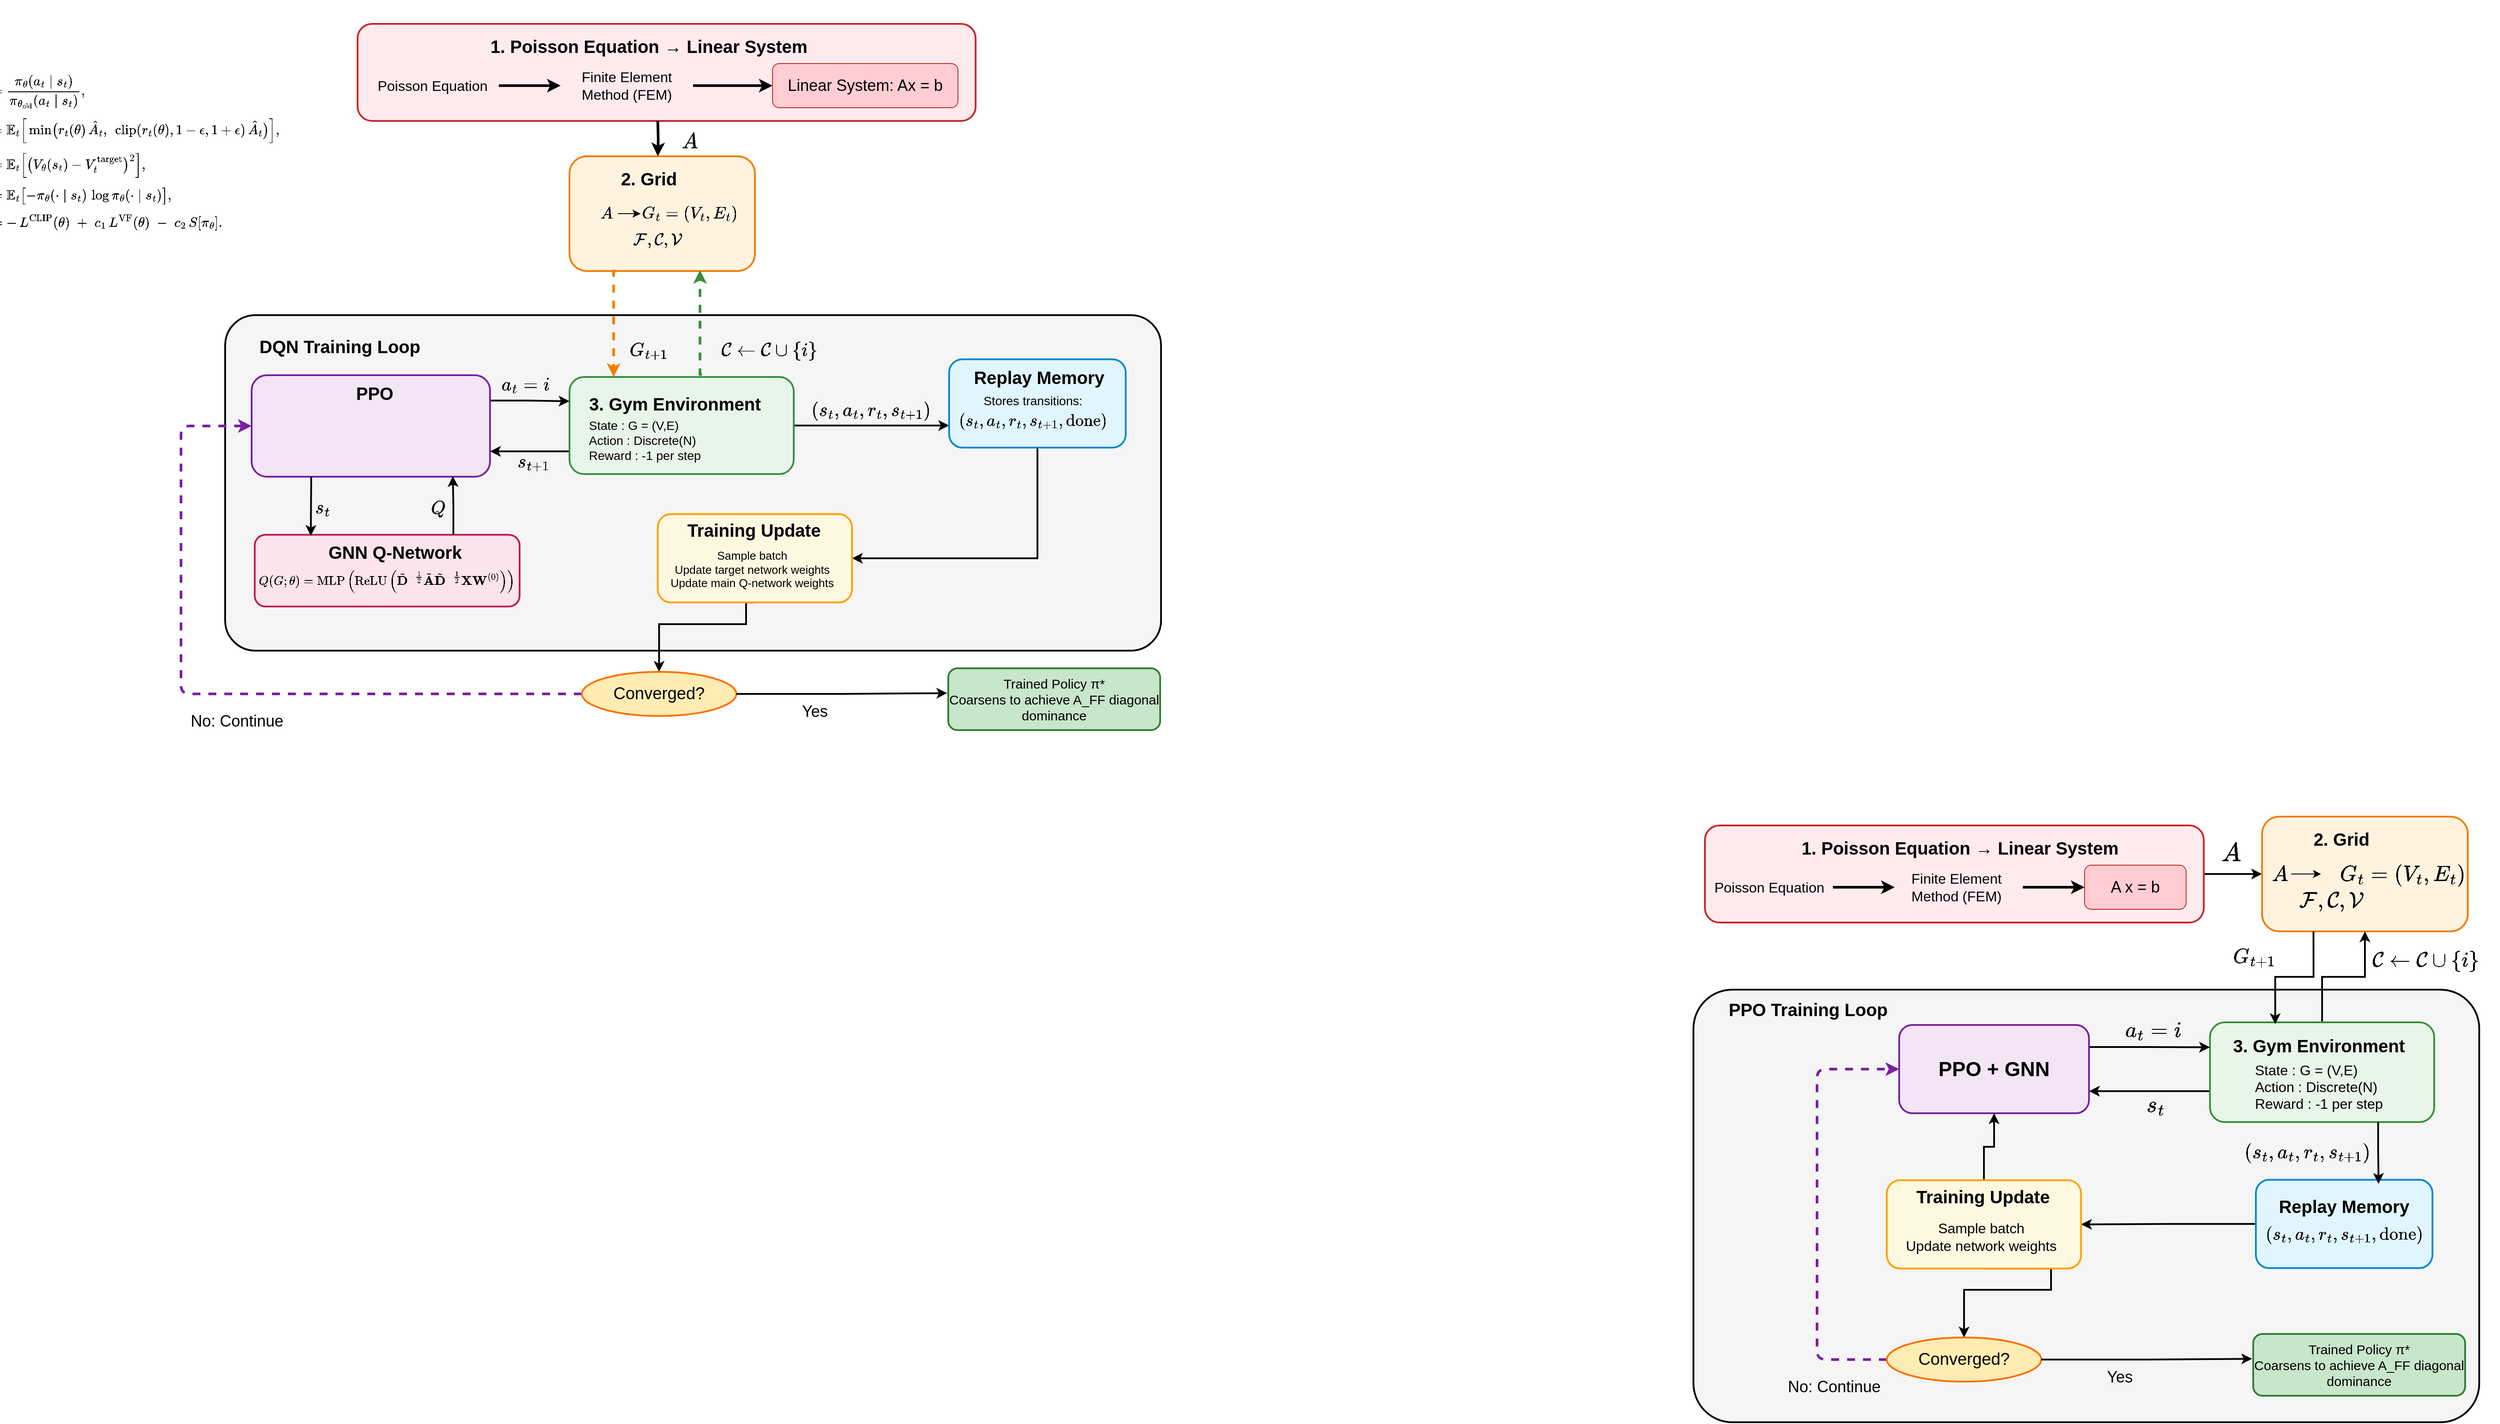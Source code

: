 <mxfile version="28.0.6">
  <diagram name="DQN Training Pipeline" id="cIPJ17noC-63OSlOP32A">
    <mxGraphModel dx="2844" dy="1134" grid="1" gridSize="10" guides="1" tooltips="1" connect="1" arrows="1" fold="1" page="1" pageScale="1" pageWidth="850" pageHeight="1100" math="1" shadow="0">
      <root>
        <mxCell id="0" />
        <mxCell id="1" parent="0" />
        <mxCell id="a1y6z1xsHB1Ryk2dD1gB-2" value="" style="rounded=1;whiteSpace=wrap;html=1;fillColor=#ffebee;strokeColor=#c62828;strokeWidth=2;" parent="1" vertex="1">
          <mxGeometry x="160" y="70" width="700" height="110" as="geometry" />
        </mxCell>
        <mxCell id="a1y6z1xsHB1Ryk2dD1gB-3" value="1. Poisson Equation → Linear System" style="text;html=1;strokeColor=none;fillColor=none;align=center;verticalAlign=middle;whiteSpace=wrap;rounded=0;fontSize=20;fontStyle=1" parent="1" vertex="1">
          <mxGeometry x="290" y="80" width="400" height="30" as="geometry" />
        </mxCell>
        <mxCell id="a1y6z1xsHB1Ryk2dD1gB-4" value="Poisson Equation" style="text;html=1;strokeColor=none;fillColor=none;align=center;verticalAlign=middle;whiteSpace=wrap;rounded=0;fontSize=16;" parent="1" vertex="1">
          <mxGeometry x="170" y="110" width="150" height="60" as="geometry" />
        </mxCell>
        <mxCell id="KDZemfigxlycDHmn7WBv-3" value="" style="edgeStyle=orthogonalEdgeStyle;rounded=0;orthogonalLoop=1;jettySize=auto;html=1;strokeWidth=3;" parent="1" source="a1y6z1xsHB1Ryk2dD1gB-5" target="a1y6z1xsHB1Ryk2dD1gB-7" edge="1">
          <mxGeometry relative="1" as="geometry" />
        </mxCell>
        <mxCell id="a1y6z1xsHB1Ryk2dD1gB-5" value="Finite Element&lt;br&gt;Method (FEM)" style="text;html=1;strokeColor=none;fillColor=none;align=center;verticalAlign=middle;whiteSpace=wrap;rounded=0;fontSize=16;" parent="1" vertex="1">
          <mxGeometry x="390" y="120" width="150" height="40" as="geometry" />
        </mxCell>
        <mxCell id="a1y6z1xsHB1Ryk2dD1gB-6" style="edgeStyle=orthogonalEdgeStyle;rounded=0;orthogonalLoop=1;jettySize=auto;html=1;strokeWidth=3;endArrow=classic;endFill=1;" parent="1" edge="1">
          <mxGeometry relative="1" as="geometry">
            <mxPoint x="320" y="140" as="sourcePoint" />
            <mxPoint x="390" y="140" as="targetPoint" />
          </mxGeometry>
        </mxCell>
        <mxCell id="a1y6z1xsHB1Ryk2dD1gB-7" value="Linear System: Ax = b" style="rounded=1;whiteSpace=wrap;html=1;fillColor=#ffcdd2;strokeColor=#c62828;fontSize=18;" parent="1" vertex="1">
          <mxGeometry x="630" y="115" width="210" height="50" as="geometry" />
        </mxCell>
        <mxCell id="a1y6z1xsHB1Ryk2dD1gB-8" value="" style="rounded=1;whiteSpace=wrap;html=1;fillColor=#fff3e0;strokeColor=#f57c00;strokeWidth=2;" parent="1" vertex="1">
          <mxGeometry x="400" y="220" width="210" height="130" as="geometry" />
        </mxCell>
        <mxCell id="a1y6z1xsHB1Ryk2dD1gB-9" value="2. Grid" style="text;html=1;strokeColor=none;fillColor=none;align=center;verticalAlign=middle;whiteSpace=wrap;rounded=0;fontSize=20;fontStyle=1" parent="1" vertex="1">
          <mxGeometry x="415" y="230" width="150" height="30" as="geometry" />
        </mxCell>
        <mxCell id="a1y6z1xsHB1Ryk2dD1gB-11" style="edgeStyle=orthogonalEdgeStyle;rounded=0;orthogonalLoop=1;jettySize=auto;html=1;strokeWidth=3;endArrow=classic;endFill=1;" parent="1" edge="1">
          <mxGeometry relative="1" as="geometry">
            <mxPoint x="500" y="180" as="sourcePoint" />
            <mxPoint x="500" y="220" as="targetPoint" />
          </mxGeometry>
        </mxCell>
        <mxCell id="a1y6z1xsHB1Ryk2dD1gB-12" value="$$A$$" style="text;html=1;strokeColor=none;fillColor=none;align=center;verticalAlign=middle;whiteSpace=wrap;rounded=0;fontSize=21;" parent="1" vertex="1">
          <mxGeometry x="511" y="193" width="50" height="20" as="geometry" />
        </mxCell>
        <mxCell id="a1y6z1xsHB1Ryk2dD1gB-13" value="" style="rounded=1;whiteSpace=wrap;html=1;fillColor=#f5f5f5;strokeColor=default;strokeWidth=2;arcSize=9;fontColor=#333333;fillStyle=auto;" parent="1" vertex="1">
          <mxGeometry x="10" y="400" width="1060" height="380" as="geometry" />
        </mxCell>
        <mxCell id="a1y6z1xsHB1Ryk2dD1gB-14" value="DQN Training Loop" style="text;html=1;align=center;verticalAlign=middle;whiteSpace=wrap;rounded=0;fontSize=20;fontStyle=1" parent="1" vertex="1">
          <mxGeometry x="30" y="420" width="220" height="30" as="geometry" />
        </mxCell>
        <mxCell id="KDZemfigxlycDHmn7WBv-19" style="edgeStyle=orthogonalEdgeStyle;rounded=0;orthogonalLoop=1;jettySize=auto;html=1;exitX=1;exitY=0.5;exitDx=0;exitDy=0;entryX=0;entryY=0.75;entryDx=0;entryDy=0;curved=0;strokeWidth=2;fillColor=#60a917;strokeColor=#000000;fontColor=default;" parent="1" source="a1y6z1xsHB1Ryk2dD1gB-15" target="a1y6z1xsHB1Ryk2dD1gB-24" edge="1">
          <mxGeometry relative="1" as="geometry" />
        </mxCell>
        <mxCell id="0WD2NH_bVvcCapfqEFzb-4" style="edgeStyle=orthogonalEdgeStyle;rounded=0;orthogonalLoop=1;jettySize=auto;html=1;exitX=0;exitY=0.75;exitDx=0;exitDy=0;entryX=1;entryY=0.75;entryDx=0;entryDy=0;strokeWidth=2;" parent="1" source="a1y6z1xsHB1Ryk2dD1gB-15" target="a1y6z1xsHB1Ryk2dD1gB-18" edge="1">
          <mxGeometry relative="1" as="geometry">
            <Array as="points">
              <mxPoint x="400" y="554" />
            </Array>
          </mxGeometry>
        </mxCell>
        <mxCell id="a1y6z1xsHB1Ryk2dD1gB-15" value="" style="rounded=1;whiteSpace=wrap;html=1;fillColor=#e8f5e9;strokeColor=#388e3c;strokeWidth=2;" parent="1" vertex="1">
          <mxGeometry x="400" y="470" width="254" height="110" as="geometry" />
        </mxCell>
        <mxCell id="a1y6z1xsHB1Ryk2dD1gB-16" value="3. Gym Environment" style="text;html=1;strokeColor=none;fillColor=none;align=center;verticalAlign=middle;whiteSpace=wrap;rounded=0;fontSize=20;fontStyle=1" parent="1" vertex="1">
          <mxGeometry x="406.5" y="485" width="225" height="30" as="geometry" />
        </mxCell>
        <mxCell id="0WD2NH_bVvcCapfqEFzb-2" style="edgeStyle=orthogonalEdgeStyle;rounded=0;orthogonalLoop=1;jettySize=auto;html=1;exitX=1;exitY=0.25;exitDx=0;exitDy=0;entryX=0;entryY=0.25;entryDx=0;entryDy=0;strokeWidth=2;" parent="1" source="a1y6z1xsHB1Ryk2dD1gB-18" target="a1y6z1xsHB1Ryk2dD1gB-15" edge="1">
          <mxGeometry relative="1" as="geometry" />
        </mxCell>
        <mxCell id="a1y6z1xsHB1Ryk2dD1gB-18" value="" style="rounded=1;whiteSpace=wrap;html=1;fillColor=#f3e5f5;strokeColor=#7b1fa2;strokeWidth=2;" parent="1" vertex="1">
          <mxGeometry x="40" y="468" width="270" height="115" as="geometry" />
        </mxCell>
        <mxCell id="a1y6z1xsHB1Ryk2dD1gB-19" value="PPO " style="text;html=1;strokeColor=none;fillColor=none;align=center;verticalAlign=middle;whiteSpace=wrap;rounded=0;fontSize=20;fontStyle=1" parent="1" vertex="1">
          <mxGeometry x="119" y="478" width="121" height="20" as="geometry" />
        </mxCell>
        <mxCell id="a1y6z1xsHB1Ryk2dD1gB-20" value="$$\begin{align}&lt;br&gt;r_t(\theta) &amp;amp;= \frac{\pi_\theta(a_t \mid s_t)}{\pi_{\theta_\text{old}}(a_t \mid s_t)}, \\[1ex]&lt;br&gt;L^{\rm CLIP}(\theta) &lt;br&gt;&amp;amp;= \mathbb{E}_t\Big[ &lt;br&gt;&amp;nbsp; \min\bigl(r_t(\theta)\,\hat A_t,\ &lt;br&gt;&amp;nbsp;&amp;nbsp;&amp;nbsp;&amp;nbsp;&amp;nbsp;&amp;nbsp;&amp;nbsp;&amp;nbsp; \operatorname{clip}(r_t(\theta),1-\epsilon,1+\epsilon)\,\hat A_t \bigr)&lt;br&gt;\Big], \\[1ex]&lt;br&gt;L^{\rm VF}(\theta) &lt;br&gt;&amp;amp;= \mathbb{E}_t\Big[ \bigl(V_\theta(s_t) - V_t^{\rm target}\bigr)^2 \Big], \\[1ex]&lt;br&gt;S[\pi_\theta] &lt;br&gt;&amp;amp;= \mathbb{E}_t\bigl[-\pi_\theta(\cdot\mid s_t)\,\log \pi_\theta(\cdot\mid s_t)\bigr], \\[1ex]&lt;br&gt;L(\theta) &lt;br&gt;&amp;amp;= -\,L^{\rm CLIP}(\theta) \;+\; c_1\,L^{\rm VF}(\theta) \;-\; c_2\,S[\pi_\theta].&lt;br&gt;\end{align}&lt;br&gt;$$" style="text;html=1;strokeColor=none;fillColor=none;align=center;verticalAlign=middle;whiteSpace=wrap;rounded=0;fontSize=13;" parent="1" vertex="1">
          <mxGeometry x="-245" y="180" width="245" height="70" as="geometry" />
        </mxCell>
        <mxCell id="a1y6z1xsHB1Ryk2dD1gB-21" value="" style="rounded=1;whiteSpace=wrap;html=1;fillColor=#fce4ec;strokeColor=#c2185b;strokeWidth=2;" parent="1" vertex="1">
          <mxGeometry x="43.5" y="648.75" width="300" height="81.25" as="geometry" />
        </mxCell>
        <mxCell id="a1y6z1xsHB1Ryk2dD1gB-22" value="GNN Q-Network" style="text;html=1;strokeColor=none;fillColor=none;align=center;verticalAlign=middle;whiteSpace=wrap;rounded=0;fontSize=20;fontStyle=1" parent="1" vertex="1">
          <mxGeometry x="120" y="658" width="165" height="20" as="geometry" />
        </mxCell>
        <mxCell id="0WD2NH_bVvcCapfqEFzb-11" style="edgeStyle=orthogonalEdgeStyle;rounded=0;orthogonalLoop=1;jettySize=auto;html=1;exitX=0.5;exitY=1;exitDx=0;exitDy=0;entryX=1;entryY=0.5;entryDx=0;entryDy=0;strokeWidth=2;" parent="1" source="a1y6z1xsHB1Ryk2dD1gB-24" target="a1y6z1xsHB1Ryk2dD1gB-27" edge="1">
          <mxGeometry relative="1" as="geometry" />
        </mxCell>
        <mxCell id="a1y6z1xsHB1Ryk2dD1gB-24" value="" style="rounded=1;whiteSpace=wrap;html=1;fillColor=#e1f5fe;strokeColor=#0288d1;strokeWidth=2;" parent="1" vertex="1">
          <mxGeometry x="830" y="450" width="200" height="100" as="geometry" />
        </mxCell>
        <mxCell id="a1y6z1xsHB1Ryk2dD1gB-25" value="Replay Memory" style="text;html=1;strokeColor=none;fillColor=none;align=center;verticalAlign=middle;whiteSpace=wrap;rounded=0;fontSize=20;fontStyle=1" parent="1" vertex="1">
          <mxGeometry x="852" y="460" width="160" height="20" as="geometry" />
        </mxCell>
        <mxCell id="a1y6z1xsHB1Ryk2dD1gB-26" value="Stores transitions:" style="text;html=1;strokeColor=none;fillColor=none;align=center;verticalAlign=middle;whiteSpace=wrap;rounded=0;fontSize=14;" parent="1" vertex="1">
          <mxGeometry x="850" y="483" width="150" height="27" as="geometry" />
        </mxCell>
        <mxCell id="0WD2NH_bVvcCapfqEFzb-12" style="edgeStyle=orthogonalEdgeStyle;rounded=0;orthogonalLoop=1;jettySize=auto;html=1;exitX=0.5;exitY=1;exitDx=0;exitDy=0;entryX=0.5;entryY=0;entryDx=0;entryDy=0;strokeWidth=2;" parent="1" source="a1y6z1xsHB1Ryk2dD1gB-27" target="a1y6z1xsHB1Ryk2dD1gB-36" edge="1">
          <mxGeometry relative="1" as="geometry">
            <Array as="points">
              <mxPoint x="600" y="725" />
              <mxPoint x="600" y="750" />
              <mxPoint x="502" y="750" />
            </Array>
          </mxGeometry>
        </mxCell>
        <mxCell id="a1y6z1xsHB1Ryk2dD1gB-27" value="" style="rounded=1;whiteSpace=wrap;html=1;fillColor=#fff8e1;strokeColor=#ffa000;strokeWidth=2;" parent="1" vertex="1">
          <mxGeometry x="500" y="625.38" width="220" height="100" as="geometry" />
        </mxCell>
        <mxCell id="a1y6z1xsHB1Ryk2dD1gB-28" value="Training Update" style="text;html=1;strokeColor=none;fillColor=none;align=center;verticalAlign=middle;whiteSpace=wrap;rounded=0;fontSize=20;fontStyle=1" parent="1" vertex="1">
          <mxGeometry x="529" y="633.38" width="160" height="20" as="geometry" />
        </mxCell>
        <mxCell id="a1y6z1xsHB1Ryk2dD1gB-29" value="&lt;div&gt;Sample batch&lt;/div&gt;&lt;div&gt;Update target network weights&lt;/div&gt;&lt;div&gt;Update main Q-network weights&lt;br&gt;&lt;/div&gt;" style="text;html=1;strokeColor=none;fillColor=none;align=center;verticalAlign=middle;whiteSpace=wrap;rounded=0;fontSize=13;" parent="1" vertex="1">
          <mxGeometry x="512" y="660.38" width="190" height="55" as="geometry" />
        </mxCell>
        <mxCell id="a1y6z1xsHB1Ryk2dD1gB-37" value="Trained Policy π*&lt;br&gt;Coarsens to achieve A_FF diagonal dominance" style="rounded=1;whiteSpace=wrap;html=1;fillColor=#c8e6c9;strokeColor=#2e7d32;strokeWidth=2;fontSize=15;" parent="1" vertex="1">
          <mxGeometry x="829" y="800" width="240" height="70" as="geometry" />
        </mxCell>
        <mxCell id="a1y6z1xsHB1Ryk2dD1gB-46" value="$$a_t = i$$" style="text;html=1;strokeColor=none;fillColor=none;align=center;verticalAlign=middle;whiteSpace=wrap;rounded=0;fontSize=18;fontStyle=1" parent="1" vertex="1">
          <mxGeometry x="320" y="470" width="60" height="20" as="geometry" />
        </mxCell>
        <mxCell id="a1y6z1xsHB1Ryk2dD1gB-47" style="edgeStyle=orthogonalEdgeStyle;rounded=0;orthogonalLoop=1;jettySize=auto;html=1;strokeWidth=3;endArrow=classic;endFill=1;strokeColor=#388E3C;curved=0;fillColor=#60a917;entryX=0.704;entryY=1.015;entryDx=0;entryDy=0;entryPerimeter=0;dashed=1;" parent="1" edge="1">
          <mxGeometry relative="1" as="geometry">
            <mxPoint x="550" y="467" as="sourcePoint" />
            <mxPoint x="547.84" y="348.95" as="targetPoint" />
            <Array as="points">
              <mxPoint x="548" y="467" />
            </Array>
          </mxGeometry>
        </mxCell>
        <mxCell id="a1y6z1xsHB1Ryk2dD1gB-48" value="$$\mathcal{C} \leftarrow \mathcal{C} \cup \{i\}&lt;br&gt;&amp;nbsp;$$" style="text;html=1;strokeColor=none;fillColor=none;align=center;verticalAlign=middle;whiteSpace=wrap;rounded=0;fontSize=18;fontStyle=1" parent="1" vertex="1">
          <mxGeometry x="574" y="425" width="105" height="30" as="geometry" />
        </mxCell>
        <mxCell id="a1y6z1xsHB1Ryk2dD1gB-49" style="edgeStyle=orthogonalEdgeStyle;rounded=0;orthogonalLoop=1;jettySize=auto;html=1;strokeWidth=3;endArrow=classic;endFill=1;strokeColor=#f57c00;exitX=0.25;exitY=1;exitDx=0;exitDy=0;curved=0;dashed=1;" parent="1" source="a1y6z1xsHB1Ryk2dD1gB-8" edge="1">
          <mxGeometry relative="1" as="geometry">
            <mxPoint x="450" y="360" as="sourcePoint" />
            <mxPoint x="450" y="470" as="targetPoint" />
            <Array as="points">
              <mxPoint x="450" y="350" />
              <mxPoint x="450" y="470" />
            </Array>
          </mxGeometry>
        </mxCell>
        <mxCell id="a1y6z1xsHB1Ryk2dD1gB-50" value="$$G_{t+1}$$" style="text;html=1;strokeColor=none;fillColor=none;align=center;verticalAlign=middle;whiteSpace=wrap;rounded=0;fontSize=18;fontStyle=1" parent="1" vertex="1">
          <mxGeometry x="460.5" y="420" width="56.5" height="40" as="geometry" />
        </mxCell>
        <mxCell id="a1y6z1xsHB1Ryk2dD1gB-52" value="$$(s_t,a_t,r_t,s_{t+1})$$" style="text;html=1;strokeColor=none;fillColor=none;align=center;verticalAlign=middle;whiteSpace=wrap;rounded=0;fontSize=18;" parent="1" vertex="1">
          <mxGeometry x="689" y="498" width="105" height="20" as="geometry" />
        </mxCell>
        <mxCell id="a1y6z1xsHB1Ryk2dD1gB-59" value="No: Continue" style="text;html=1;strokeColor=none;fillColor=none;align=left;verticalAlign=middle;whiteSpace=wrap;rounded=0;fontSize=18;" parent="1" vertex="1">
          <mxGeometry x="-31" y="850" width="120" height="20" as="geometry" />
        </mxCell>
        <mxCell id="a1y6z1xsHB1Ryk2dD1gB-61" value="Yes" style="text;html=1;strokeColor=none;fillColor=none;align=center;verticalAlign=middle;whiteSpace=wrap;rounded=0;fontSize=18;" parent="1" vertex="1">
          <mxGeometry x="663" y="839" width="30" height="20" as="geometry" />
        </mxCell>
        <mxCell id="0WD2NH_bVvcCapfqEFzb-9" style="edgeStyle=orthogonalEdgeStyle;rounded=1;orthogonalLoop=1;jettySize=auto;html=1;exitX=0;exitY=0.5;exitDx=0;exitDy=0;entryX=0;entryY=0.5;entryDx=0;entryDy=0;curved=0;strokeColor=#7B1FA2;strokeWidth=3;dashed=1;" parent="1" source="a1y6z1xsHB1Ryk2dD1gB-36" target="a1y6z1xsHB1Ryk2dD1gB-18" edge="1">
          <mxGeometry relative="1" as="geometry">
            <Array as="points">
              <mxPoint x="-40" y="829" />
              <mxPoint x="-40" y="526" />
            </Array>
          </mxGeometry>
        </mxCell>
        <mxCell id="a1y6z1xsHB1Ryk2dD1gB-36" value="Converged?" style="ellipse;whiteSpace=wrap;html=1;fillColor=#ffecb3;strokeColor=#ff6f00;strokeWidth=2;fontSize=19;" parent="1" vertex="1">
          <mxGeometry x="414" y="804" width="175" height="50" as="geometry" />
        </mxCell>
        <mxCell id="KDZemfigxlycDHmn7WBv-7" value="&lt;div&gt;State : G = (V,E)&lt;/div&gt;&lt;div&gt;Action : Discrete(N)&lt;/div&gt;&lt;div&gt;Reward : -1 per step&lt;br&gt;&lt;/div&gt;" style="text;html=1;strokeColor=none;fillColor=none;align=left;verticalAlign=middle;whiteSpace=wrap;rounded=0;fontSize=14;" parent="1" vertex="1">
          <mxGeometry x="420" y="520" width="227.5" height="43" as="geometry" />
        </mxCell>
        <mxCell id="KDZemfigxlycDHmn7WBv-15" style="edgeStyle=orthogonalEdgeStyle;rounded=0;orthogonalLoop=1;jettySize=auto;html=1;exitX=1;exitY=0.5;exitDx=0;exitDy=0;entryX=0;entryY=0.5;entryDx=0;entryDy=0;fontSize=16;" parent="1" source="KDZemfigxlycDHmn7WBv-13" target="KDZemfigxlycDHmn7WBv-14" edge="1">
          <mxGeometry relative="1" as="geometry" />
        </mxCell>
        <mxCell id="KDZemfigxlycDHmn7WBv-13" value="$$A$$" style="text;html=1;align=center;verticalAlign=middle;whiteSpace=wrap;rounded=0;fontSize=16;" parent="1" vertex="1">
          <mxGeometry x="430" y="270" width="25" height="30" as="geometry" />
        </mxCell>
        <mxCell id="KDZemfigxlycDHmn7WBv-14" value="$$G_t=(V_t,E_t)$$" style="text;html=1;align=center;verticalAlign=middle;whiteSpace=wrap;rounded=0;fontSize=16;" parent="1" vertex="1">
          <mxGeometry x="480.5" y="270" width="110" height="30" as="geometry" />
        </mxCell>
        <mxCell id="KDZemfigxlycDHmn7WBv-16" value="$$\mathcal{F},\mathcal{C},\mathcal{V}$$" style="text;html=1;align=center;verticalAlign=middle;whiteSpace=wrap;rounded=0;fontSize=16;" parent="1" vertex="1">
          <mxGeometry x="470" y="300" width="60" height="30" as="geometry" />
        </mxCell>
        <mxCell id="KDZemfigxlycDHmn7WBv-18" value="$$(s_t,a_t,r_t,s_{t+1},\text{done})$$" style="text;html=1;strokeColor=none;fillColor=none;align=center;verticalAlign=middle;whiteSpace=wrap;rounded=0;fontSize=16;" parent="1" vertex="1">
          <mxGeometry x="872.5" y="510" width="105" height="20" as="geometry" />
        </mxCell>
        <mxCell id="KDZemfigxlycDHmn7WBv-24" value="$$&lt;br&gt;Q(G; \theta) = \mathrm{MLP}\left( \mathrm{ReLU} \left( \tilde{\mathbf{D}}^{-\frac{1}{2}} \tilde{\mathbf{A}} \tilde{\mathbf{D}}^{-\frac{1}{2}} \mathbf{X} \mathbf{W}^{(0)} \right) \right)&lt;br&gt;$$" style="text;html=1;align=center;verticalAlign=middle;whiteSpace=wrap;rounded=0;" parent="1" vertex="1">
          <mxGeometry x="46" y="682.5" width="295" height="37.5" as="geometry" />
        </mxCell>
        <mxCell id="KDZemfigxlycDHmn7WBv-26" value="$$Q$$" style="text;html=1;align=center;verticalAlign=middle;whiteSpace=wrap;rounded=0;fontSize=18;" parent="1" vertex="1">
          <mxGeometry x="222" y="604" width="60" height="30" as="geometry" />
        </mxCell>
        <mxCell id="KDZemfigxlycDHmn7WBv-28" value="$$s_t$$" style="text;html=1;align=center;verticalAlign=middle;whiteSpace=wrap;rounded=0;fontSize=18;" parent="1" vertex="1">
          <mxGeometry x="91" y="604" width="60" height="30" as="geometry" />
        </mxCell>
        <mxCell id="0WD2NH_bVvcCapfqEFzb-5" style="edgeStyle=orthogonalEdgeStyle;rounded=0;orthogonalLoop=1;jettySize=auto;html=1;exitX=0.25;exitY=1;exitDx=0;exitDy=0;strokeWidth=2;" parent="1" source="a1y6z1xsHB1Ryk2dD1gB-18" edge="1">
          <mxGeometry relative="1" as="geometry">
            <mxPoint x="107" y="650" as="targetPoint" />
          </mxGeometry>
        </mxCell>
        <mxCell id="0WD2NH_bVvcCapfqEFzb-6" style="edgeStyle=orthogonalEdgeStyle;rounded=0;orthogonalLoop=1;jettySize=auto;html=1;exitX=0.75;exitY=0;exitDx=0;exitDy=0;entryX=0.844;entryY=0.994;entryDx=0;entryDy=0;entryPerimeter=0;strokeWidth=2;" parent="1" source="a1y6z1xsHB1Ryk2dD1gB-21" target="a1y6z1xsHB1Ryk2dD1gB-18" edge="1">
          <mxGeometry relative="1" as="geometry" />
        </mxCell>
        <mxCell id="0WD2NH_bVvcCapfqEFzb-7" style="edgeStyle=orthogonalEdgeStyle;rounded=0;orthogonalLoop=1;jettySize=auto;html=1;exitX=1;exitY=0.5;exitDx=0;exitDy=0;entryX=-0.005;entryY=0.402;entryDx=0;entryDy=0;entryPerimeter=0;strokeWidth=2;" parent="1" source="a1y6z1xsHB1Ryk2dD1gB-36" target="a1y6z1xsHB1Ryk2dD1gB-37" edge="1">
          <mxGeometry relative="1" as="geometry" />
        </mxCell>
        <mxCell id="0WD2NH_bVvcCapfqEFzb-8" value="$$s_{t+1}$$" style="text;html=1;strokeColor=none;fillColor=none;align=center;verticalAlign=middle;whiteSpace=wrap;rounded=0;fontSize=18;" parent="1" vertex="1">
          <mxGeometry x="329" y="557" width="60" height="20" as="geometry" />
        </mxCell>
        <mxCell id="Y0RkEYPqezOAxE-aHTsh-58" style="edgeStyle=orthogonalEdgeStyle;rounded=0;orthogonalLoop=1;jettySize=auto;html=1;exitX=1;exitY=0.5;exitDx=0;exitDy=0;entryX=0;entryY=0.5;entryDx=0;entryDy=0;strokeWidth=2;" edge="1" parent="1" source="Y0RkEYPqezOAxE-aHTsh-1" target="Y0RkEYPqezOAxE-aHTsh-8">
          <mxGeometry relative="1" as="geometry" />
        </mxCell>
        <mxCell id="Y0RkEYPqezOAxE-aHTsh-1" value="" style="rounded=1;whiteSpace=wrap;html=1;fillColor=#ffebee;strokeColor=#c62828;strokeWidth=2;" vertex="1" parent="1">
          <mxGeometry x="1686" y="978" width="565" height="110" as="geometry" />
        </mxCell>
        <mxCell id="Y0RkEYPqezOAxE-aHTsh-2" value="1. Poisson Equation → Linear System" style="text;html=1;strokeColor=none;fillColor=none;align=center;verticalAlign=middle;whiteSpace=wrap;rounded=0;fontSize=20;fontStyle=1" vertex="1" parent="1">
          <mxGeometry x="1775" y="988" width="400" height="30" as="geometry" />
        </mxCell>
        <mxCell id="Y0RkEYPqezOAxE-aHTsh-3" value="Poisson Equation" style="text;html=1;strokeColor=none;fillColor=none;align=center;verticalAlign=middle;whiteSpace=wrap;rounded=0;fontSize=16;" vertex="1" parent="1">
          <mxGeometry x="1684" y="1018" width="150" height="60" as="geometry" />
        </mxCell>
        <mxCell id="Y0RkEYPqezOAxE-aHTsh-4" value="" style="edgeStyle=orthogonalEdgeStyle;rounded=0;orthogonalLoop=1;jettySize=auto;html=1;strokeWidth=3;" edge="1" parent="1" source="Y0RkEYPqezOAxE-aHTsh-5" target="Y0RkEYPqezOAxE-aHTsh-7">
          <mxGeometry relative="1" as="geometry" />
        </mxCell>
        <mxCell id="Y0RkEYPqezOAxE-aHTsh-5" value="Finite Element&lt;br&gt;Method (FEM)" style="text;html=1;strokeColor=none;fillColor=none;align=center;verticalAlign=middle;whiteSpace=wrap;rounded=0;fontSize=16;" vertex="1" parent="1">
          <mxGeometry x="1896" y="1028" width="150" height="40" as="geometry" />
        </mxCell>
        <mxCell id="Y0RkEYPqezOAxE-aHTsh-6" style="edgeStyle=orthogonalEdgeStyle;rounded=0;orthogonalLoop=1;jettySize=auto;html=1;strokeWidth=3;endArrow=classic;endFill=1;" edge="1" parent="1">
          <mxGeometry relative="1" as="geometry">
            <mxPoint x="1831" y="1048" as="sourcePoint" />
            <mxPoint x="1901" y="1048" as="targetPoint" />
          </mxGeometry>
        </mxCell>
        <mxCell id="Y0RkEYPqezOAxE-aHTsh-7" value="A x = b" style="rounded=1;whiteSpace=wrap;html=1;fillColor=#ffcdd2;strokeColor=#c62828;fontSize=18;" vertex="1" parent="1">
          <mxGeometry x="2116" y="1023" width="115" height="50" as="geometry" />
        </mxCell>
        <mxCell id="Y0RkEYPqezOAxE-aHTsh-8" value="" style="rounded=1;whiteSpace=wrap;html=1;fillColor=#fff3e0;strokeColor=#f57c00;strokeWidth=2;fontSize=21;" vertex="1" parent="1">
          <mxGeometry x="2317" y="968" width="233" height="130" as="geometry" />
        </mxCell>
        <mxCell id="Y0RkEYPqezOAxE-aHTsh-9" value="2. Grid" style="text;html=1;strokeColor=none;fillColor=none;align=center;verticalAlign=middle;whiteSpace=wrap;rounded=0;fontSize=20;fontStyle=1" vertex="1" parent="1">
          <mxGeometry x="2332" y="978" width="150" height="30" as="geometry" />
        </mxCell>
        <mxCell id="Y0RkEYPqezOAxE-aHTsh-11" value="$$A$$" style="text;html=1;strokeColor=none;fillColor=none;align=center;verticalAlign=middle;whiteSpace=wrap;rounded=0;fontSize=25;strokeWidth=2;" vertex="1" parent="1">
          <mxGeometry x="2257" y="999" width="50" height="20" as="geometry" />
        </mxCell>
        <mxCell id="Y0RkEYPqezOAxE-aHTsh-12" value="" style="rounded=1;whiteSpace=wrap;html=1;fillColor=#f5f5f5;strokeColor=default;strokeWidth=2;arcSize=9;fontColor=#333333;fillStyle=auto;" vertex="1" parent="1">
          <mxGeometry x="1673" y="1164" width="890" height="490" as="geometry" />
        </mxCell>
        <mxCell id="Y0RkEYPqezOAxE-aHTsh-13" value="PPO Training Loop" style="text;html=1;align=center;verticalAlign=middle;whiteSpace=wrap;rounded=0;fontSize=20;fontStyle=1" vertex="1" parent="1">
          <mxGeometry x="1693" y="1171" width="220" height="30" as="geometry" />
        </mxCell>
        <mxCell id="Y0RkEYPqezOAxE-aHTsh-63" style="edgeStyle=orthogonalEdgeStyle;rounded=0;orthogonalLoop=1;jettySize=auto;html=1;exitX=0.5;exitY=0;exitDx=0;exitDy=0;entryX=0.5;entryY=1;entryDx=0;entryDy=0;strokeWidth=2;" edge="1" parent="1" source="Y0RkEYPqezOAxE-aHTsh-16" target="Y0RkEYPqezOAxE-aHTsh-8">
          <mxGeometry relative="1" as="geometry" />
        </mxCell>
        <mxCell id="Y0RkEYPqezOAxE-aHTsh-71" style="edgeStyle=orthogonalEdgeStyle;rounded=0;orthogonalLoop=1;jettySize=auto;html=1;exitX=0;exitY=0.75;exitDx=0;exitDy=0;entryX=1;entryY=0.75;entryDx=0;entryDy=0;strokeWidth=2;" edge="1" parent="1" source="Y0RkEYPqezOAxE-aHTsh-16" target="Y0RkEYPqezOAxE-aHTsh-19">
          <mxGeometry relative="1" as="geometry">
            <Array as="points">
              <mxPoint x="2258" y="1279" />
            </Array>
          </mxGeometry>
        </mxCell>
        <mxCell id="Y0RkEYPqezOAxE-aHTsh-16" value="" style="rounded=1;whiteSpace=wrap;html=1;fillColor=#e8f5e9;strokeColor=#388e3c;strokeWidth=2;" vertex="1" parent="1">
          <mxGeometry x="2258" y="1201" width="254" height="113" as="geometry" />
        </mxCell>
        <mxCell id="Y0RkEYPqezOAxE-aHTsh-17" value="3. Gym Environment" style="text;html=1;strokeColor=none;fillColor=none;align=center;verticalAlign=middle;whiteSpace=wrap;rounded=0;fontSize=20;fontStyle=1" vertex="1" parent="1">
          <mxGeometry x="2268.5" y="1212" width="225" height="30" as="geometry" />
        </mxCell>
        <mxCell id="Y0RkEYPqezOAxE-aHTsh-70" style="edgeStyle=orthogonalEdgeStyle;rounded=0;orthogonalLoop=1;jettySize=auto;html=1;exitX=1;exitY=0.25;exitDx=0;exitDy=0;entryX=0;entryY=0.25;entryDx=0;entryDy=0;strokeWidth=2;" edge="1" parent="1" source="Y0RkEYPqezOAxE-aHTsh-19" target="Y0RkEYPqezOAxE-aHTsh-16">
          <mxGeometry relative="1" as="geometry" />
        </mxCell>
        <mxCell id="Y0RkEYPqezOAxE-aHTsh-19" value="PPO + GNN" style="rounded=1;whiteSpace=wrap;html=1;fillColor=#f3e5f5;strokeColor=#7b1fa2;strokeWidth=2;fontSize=23;fontStyle=1" vertex="1" parent="1">
          <mxGeometry x="1906" y="1204" width="215" height="100" as="geometry" />
        </mxCell>
        <mxCell id="Y0RkEYPqezOAxE-aHTsh-72" style="edgeStyle=orthogonalEdgeStyle;rounded=0;orthogonalLoop=1;jettySize=auto;html=1;exitX=0;exitY=0.5;exitDx=0;exitDy=0;entryX=1;entryY=0.5;entryDx=0;entryDy=0;strokeWidth=2;" edge="1" parent="1" source="Y0RkEYPqezOAxE-aHTsh-25" target="Y0RkEYPqezOAxE-aHTsh-29">
          <mxGeometry relative="1" as="geometry" />
        </mxCell>
        <mxCell id="Y0RkEYPqezOAxE-aHTsh-25" value="" style="rounded=1;whiteSpace=wrap;html=1;fillColor=#e1f5fe;strokeColor=#0288d1;strokeWidth=2;" vertex="1" parent="1">
          <mxGeometry x="2310" y="1379.38" width="200" height="100" as="geometry" />
        </mxCell>
        <mxCell id="Y0RkEYPqezOAxE-aHTsh-26" value="Replay Memory" style="text;html=1;strokeColor=none;fillColor=none;align=center;verticalAlign=middle;whiteSpace=wrap;rounded=0;fontSize=20;fontStyle=1" vertex="1" parent="1">
          <mxGeometry x="2330" y="1399.38" width="160" height="20" as="geometry" />
        </mxCell>
        <mxCell id="Y0RkEYPqezOAxE-aHTsh-28" style="edgeStyle=orthogonalEdgeStyle;rounded=0;orthogonalLoop=1;jettySize=auto;html=1;exitX=0.5;exitY=1;exitDx=0;exitDy=0;entryX=0.5;entryY=0;entryDx=0;entryDy=0;strokeWidth=2;" edge="1" parent="1" source="Y0RkEYPqezOAxE-aHTsh-29" target="Y0RkEYPqezOAxE-aHTsh-42">
          <mxGeometry relative="1" as="geometry">
            <Array as="points">
              <mxPoint x="2078" y="1479" />
              <mxPoint x="2078" y="1504" />
              <mxPoint x="1980" y="1504" />
            </Array>
          </mxGeometry>
        </mxCell>
        <mxCell id="Y0RkEYPqezOAxE-aHTsh-73" style="edgeStyle=orthogonalEdgeStyle;rounded=0;orthogonalLoop=1;jettySize=auto;html=1;exitX=0.5;exitY=0;exitDx=0;exitDy=0;strokeWidth=2;" edge="1" parent="1" source="Y0RkEYPqezOAxE-aHTsh-29" target="Y0RkEYPqezOAxE-aHTsh-19">
          <mxGeometry relative="1" as="geometry" />
        </mxCell>
        <mxCell id="Y0RkEYPqezOAxE-aHTsh-29" value="" style="rounded=1;whiteSpace=wrap;html=1;fillColor=#fff8e1;strokeColor=#ffa000;strokeWidth=2;" vertex="1" parent="1">
          <mxGeometry x="1892" y="1379.88" width="220" height="100" as="geometry" />
        </mxCell>
        <mxCell id="Y0RkEYPqezOAxE-aHTsh-30" value="Training Update" style="text;html=1;strokeColor=none;fillColor=none;align=center;verticalAlign=middle;whiteSpace=wrap;rounded=0;fontSize=20;fontStyle=1" vertex="1" parent="1">
          <mxGeometry x="1921" y="1387.88" width="160" height="20" as="geometry" />
        </mxCell>
        <mxCell id="Y0RkEYPqezOAxE-aHTsh-31" value="&lt;div&gt;Sample batch&lt;/div&gt;&lt;div&gt;Update network weights&lt;br&gt;&lt;/div&gt;" style="text;html=1;strokeColor=none;fillColor=none;align=center;verticalAlign=middle;whiteSpace=wrap;rounded=0;fontSize=16;" vertex="1" parent="1">
          <mxGeometry x="1904" y="1416.88" width="190" height="55" as="geometry" />
        </mxCell>
        <mxCell id="Y0RkEYPqezOAxE-aHTsh-32" value="Trained Policy π*&lt;br&gt;Coarsens to achieve A_FF diagonal dominance" style="rounded=1;whiteSpace=wrap;html=1;fillColor=#c8e6c9;strokeColor=#2e7d32;strokeWidth=2;fontSize=15;" vertex="1" parent="1">
          <mxGeometry x="2307" y="1554" width="240" height="70" as="geometry" />
        </mxCell>
        <mxCell id="Y0RkEYPqezOAxE-aHTsh-33" value="$$a_t = i$$" style="text;html=1;strokeColor=none;fillColor=none;align=center;verticalAlign=middle;whiteSpace=wrap;rounded=0;fontSize=21;fontStyle=1" vertex="1" parent="1">
          <mxGeometry x="2164" y="1199" width="60" height="22" as="geometry" />
        </mxCell>
        <mxCell id="Y0RkEYPqezOAxE-aHTsh-35" value="$$\mathcal{C} \leftarrow \mathcal{C} \cup \{i\}&lt;br&gt;&amp;nbsp;$$" style="text;html=1;strokeColor=none;fillColor=none;align=center;verticalAlign=middle;whiteSpace=wrap;rounded=0;fontSize=20;fontStyle=1" vertex="1" parent="1">
          <mxGeometry x="2450" y="1116" width="105" height="30" as="geometry" />
        </mxCell>
        <mxCell id="Y0RkEYPqezOAxE-aHTsh-37" value="$$G_{t+1}$$" style="text;html=1;strokeColor=none;fillColor=none;align=center;verticalAlign=middle;whiteSpace=wrap;rounded=0;fontSize=20;fontStyle=1" vertex="1" parent="1">
          <mxGeometry x="2280" y="1106" width="56.5" height="40" as="geometry" />
        </mxCell>
        <mxCell id="Y0RkEYPqezOAxE-aHTsh-38" value="$$(s_t,a_t,r_t,s_{t+1})$$" style="text;html=1;strokeColor=none;fillColor=none;align=center;verticalAlign=middle;whiteSpace=wrap;rounded=0;fontSize=19;strokeWidth=2;" vertex="1" parent="1">
          <mxGeometry x="2315.5" y="1339" width="105" height="20" as="geometry" />
        </mxCell>
        <mxCell id="Y0RkEYPqezOAxE-aHTsh-39" value="No: Continue" style="text;html=1;strokeColor=none;fillColor=none;align=left;verticalAlign=middle;whiteSpace=wrap;rounded=0;fontSize=18;" vertex="1" parent="1">
          <mxGeometry x="1778" y="1604" width="120" height="20" as="geometry" />
        </mxCell>
        <mxCell id="Y0RkEYPqezOAxE-aHTsh-40" value="Yes" style="text;html=1;strokeColor=none;fillColor=none;align=center;verticalAlign=middle;whiteSpace=wrap;rounded=0;fontSize=18;" vertex="1" parent="1">
          <mxGeometry x="2141" y="1593" width="30" height="20" as="geometry" />
        </mxCell>
        <mxCell id="Y0RkEYPqezOAxE-aHTsh-41" style="edgeStyle=orthogonalEdgeStyle;rounded=1;orthogonalLoop=1;jettySize=auto;html=1;exitX=0;exitY=0.5;exitDx=0;exitDy=0;entryX=0;entryY=0.5;entryDx=0;entryDy=0;curved=0;strokeColor=#7B1FA2;strokeWidth=3;dashed=1;" edge="1" parent="1" source="Y0RkEYPqezOAxE-aHTsh-42" target="Y0RkEYPqezOAxE-aHTsh-19">
          <mxGeometry relative="1" as="geometry">
            <Array as="points">
              <mxPoint x="1813" y="1583" />
              <mxPoint x="1813" y="1254" />
            </Array>
          </mxGeometry>
        </mxCell>
        <mxCell id="Y0RkEYPqezOAxE-aHTsh-42" value="Converged?" style="ellipse;whiteSpace=wrap;html=1;fillColor=#ffecb3;strokeColor=#ff6f00;strokeWidth=2;fontSize=19;" vertex="1" parent="1">
          <mxGeometry x="1892" y="1558" width="175" height="50" as="geometry" />
        </mxCell>
        <mxCell id="Y0RkEYPqezOAxE-aHTsh-43" value="&lt;div&gt;State : G = (V,E)&lt;/div&gt;&lt;div&gt;Action : Discrete(N)&lt;/div&gt;&lt;div&gt;Reward : -1 per step&lt;br&gt;&lt;/div&gt;" style="text;html=1;strokeColor=none;fillColor=none;align=left;verticalAlign=middle;whiteSpace=wrap;rounded=0;fontSize=16;" vertex="1" parent="1">
          <mxGeometry x="2307" y="1242" width="180" height="63" as="geometry" />
        </mxCell>
        <mxCell id="Y0RkEYPqezOAxE-aHTsh-44" style="edgeStyle=orthogonalEdgeStyle;rounded=0;orthogonalLoop=1;jettySize=auto;html=1;exitX=1;exitY=0.5;exitDx=0;exitDy=0;entryX=0;entryY=0.5;entryDx=0;entryDy=0;fontSize=21;" edge="1" parent="1" source="Y0RkEYPqezOAxE-aHTsh-45" target="Y0RkEYPqezOAxE-aHTsh-46">
          <mxGeometry relative="1" as="geometry" />
        </mxCell>
        <mxCell id="Y0RkEYPqezOAxE-aHTsh-45" value="$$A$$" style="text;html=1;align=center;verticalAlign=middle;whiteSpace=wrap;rounded=0;fontSize=21;" vertex="1" parent="1">
          <mxGeometry x="2325" y="1018" width="25" height="30" as="geometry" />
        </mxCell>
        <mxCell id="Y0RkEYPqezOAxE-aHTsh-46" value="$$G_t=(V_t,E_t)$$" style="text;html=1;align=center;verticalAlign=middle;whiteSpace=wrap;rounded=0;fontSize=21;" vertex="1" parent="1">
          <mxGeometry x="2383.75" y="1018" width="183.5" height="30" as="geometry" />
        </mxCell>
        <mxCell id="Y0RkEYPqezOAxE-aHTsh-47" value="$$\mathcal{F},\mathcal{C},\mathcal{V}$$" style="text;html=1;align=center;verticalAlign=middle;whiteSpace=wrap;rounded=0;fontSize=21;" vertex="1" parent="1">
          <mxGeometry x="2365" y="1048" width="60" height="30" as="geometry" />
        </mxCell>
        <mxCell id="Y0RkEYPqezOAxE-aHTsh-48" value="$$(s_t,a_t,r_t,s_{t+1},\text{done})$$" style="text;html=1;strokeColor=none;fillColor=none;align=center;verticalAlign=middle;whiteSpace=wrap;rounded=0;fontSize=17;" vertex="1" parent="1">
          <mxGeometry x="2357.5" y="1431.88" width="105" height="20" as="geometry" />
        </mxCell>
        <mxCell id="Y0RkEYPqezOAxE-aHTsh-54" style="edgeStyle=orthogonalEdgeStyle;rounded=0;orthogonalLoop=1;jettySize=auto;html=1;exitX=1;exitY=0.5;exitDx=0;exitDy=0;entryX=-0.005;entryY=0.402;entryDx=0;entryDy=0;entryPerimeter=0;strokeWidth=2;" edge="1" parent="1" source="Y0RkEYPqezOAxE-aHTsh-42" target="Y0RkEYPqezOAxE-aHTsh-32">
          <mxGeometry relative="1" as="geometry" />
        </mxCell>
        <mxCell id="Y0RkEYPqezOAxE-aHTsh-55" value="$$s_t$$" style="text;html=1;strokeColor=none;fillColor=none;align=center;verticalAlign=middle;whiteSpace=wrap;rounded=0;fontSize=22;strokeWidth=2;" vertex="1" parent="1">
          <mxGeometry x="2167" y="1285" width="60" height="20" as="geometry" />
        </mxCell>
        <mxCell id="Y0RkEYPqezOAxE-aHTsh-62" style="edgeStyle=orthogonalEdgeStyle;rounded=0;orthogonalLoop=1;jettySize=auto;html=1;exitX=0.25;exitY=1;exitDx=0;exitDy=0;entryX=0.291;entryY=0.018;entryDx=0;entryDy=0;entryPerimeter=0;strokeWidth=2;" edge="1" parent="1" source="Y0RkEYPqezOAxE-aHTsh-8" target="Y0RkEYPqezOAxE-aHTsh-16">
          <mxGeometry relative="1" as="geometry" />
        </mxCell>
        <mxCell id="Y0RkEYPqezOAxE-aHTsh-65" style="edgeStyle=orthogonalEdgeStyle;rounded=0;orthogonalLoop=1;jettySize=auto;html=1;exitX=0.75;exitY=1;exitDx=0;exitDy=0;entryX=0.695;entryY=0.046;entryDx=0;entryDy=0;entryPerimeter=0;strokeWidth=2;" edge="1" parent="1" source="Y0RkEYPqezOAxE-aHTsh-16" target="Y0RkEYPqezOAxE-aHTsh-25">
          <mxGeometry relative="1" as="geometry" />
        </mxCell>
      </root>
    </mxGraphModel>
  </diagram>
</mxfile>

